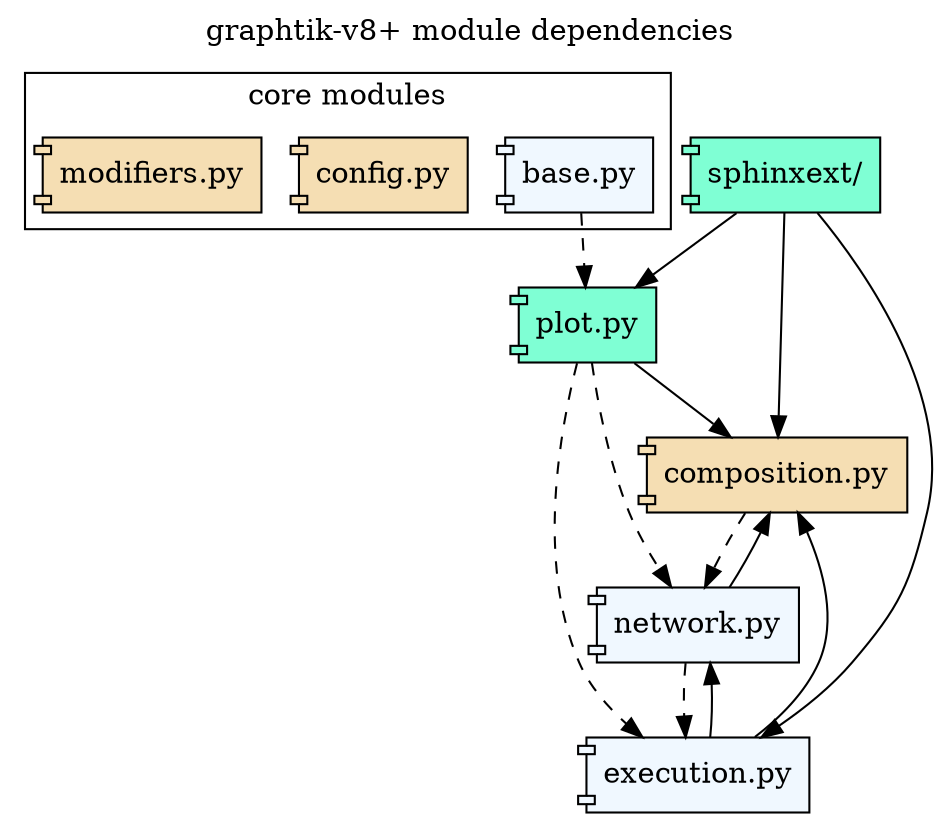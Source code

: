 # Render it manually with this command, and remember to update result in git:
#
#   dot docs/GraphtikFlowchart.dot -Tsvg -odocs/source/images/GraphtikFlowchart-vX.Y.Z.svg
#
digraph {
    label="graphtik-v8+ module dependencies";
    labelloc=t;
    node [style=filled];

    subgraph cluster_core {
         label="core modules";
        "base.py"   [shape=component
                    tooltip="(implicit) everything imports this module"
                    fillcolor=AliceBlue
                    URL="reference.html#module-graphtik.base"];
        "config.py"      [shape=component tooltip="(public)"
                    fillcolor=wheat
                    URL="reference.html#module-graphtik.config"];
        "modifiers.py"   [shape=component
                 tooltip="(public) almost everything imports this module"
                 fillcolor=wheat
                 URL="reference.html#module-graphtik.modifiers"];
    }
    "composition.py"    [shape=component
                tooltip="(public)"
                fillcolor=wheat
                 URL="reference.html#module-graphtik.op"];
    "network.py"     [shape=component
                tooltip="(private)"
                 fillcolor=AliceBlue
                 URL="reference.html#module-graphtik.network"];
    "execution.py"   [shape=component
                tooltip="(private)"
                 fillcolor=AliceBlue
                 URL="reference.html#module-graphtik.execution"];
    "plot.py"        [shape=component
                tooltip="(extra)"
                 fillcolor=Aquamarine
                 URL="reference.html#module-graphtik.plot"];
    "sphinxext/"   [shape=component
                tooltip="(extra)"
                 fillcolor=Aquamarine
                 URL="reference.html#module-graphtik.sphinxext"];

    {"network.py", "execution.py", "plot.py", "sphinxext/"} -> "composition.py" [
                tooltip="(import-time)"];
    "base.py" -> "plot.py" [tooltip="(run-time)" style=dashed];
    "execution.py" -> "network.py"    [tooltip="(import-time)"];
    "network.py" -> "execution.py"    [tooltip="(run-time)" style=dashed];
    "composition.py" -> "network.py"        [tooltip="(run-time)" style=dashed];
    "plot.py" -> {"network.py", "execution.py"}    [tooltip="(run-time)" style=dashed];
    "sphinxext/" -> {"plot.py", "execution.py"}    [tooltip="(import-time)"];
}